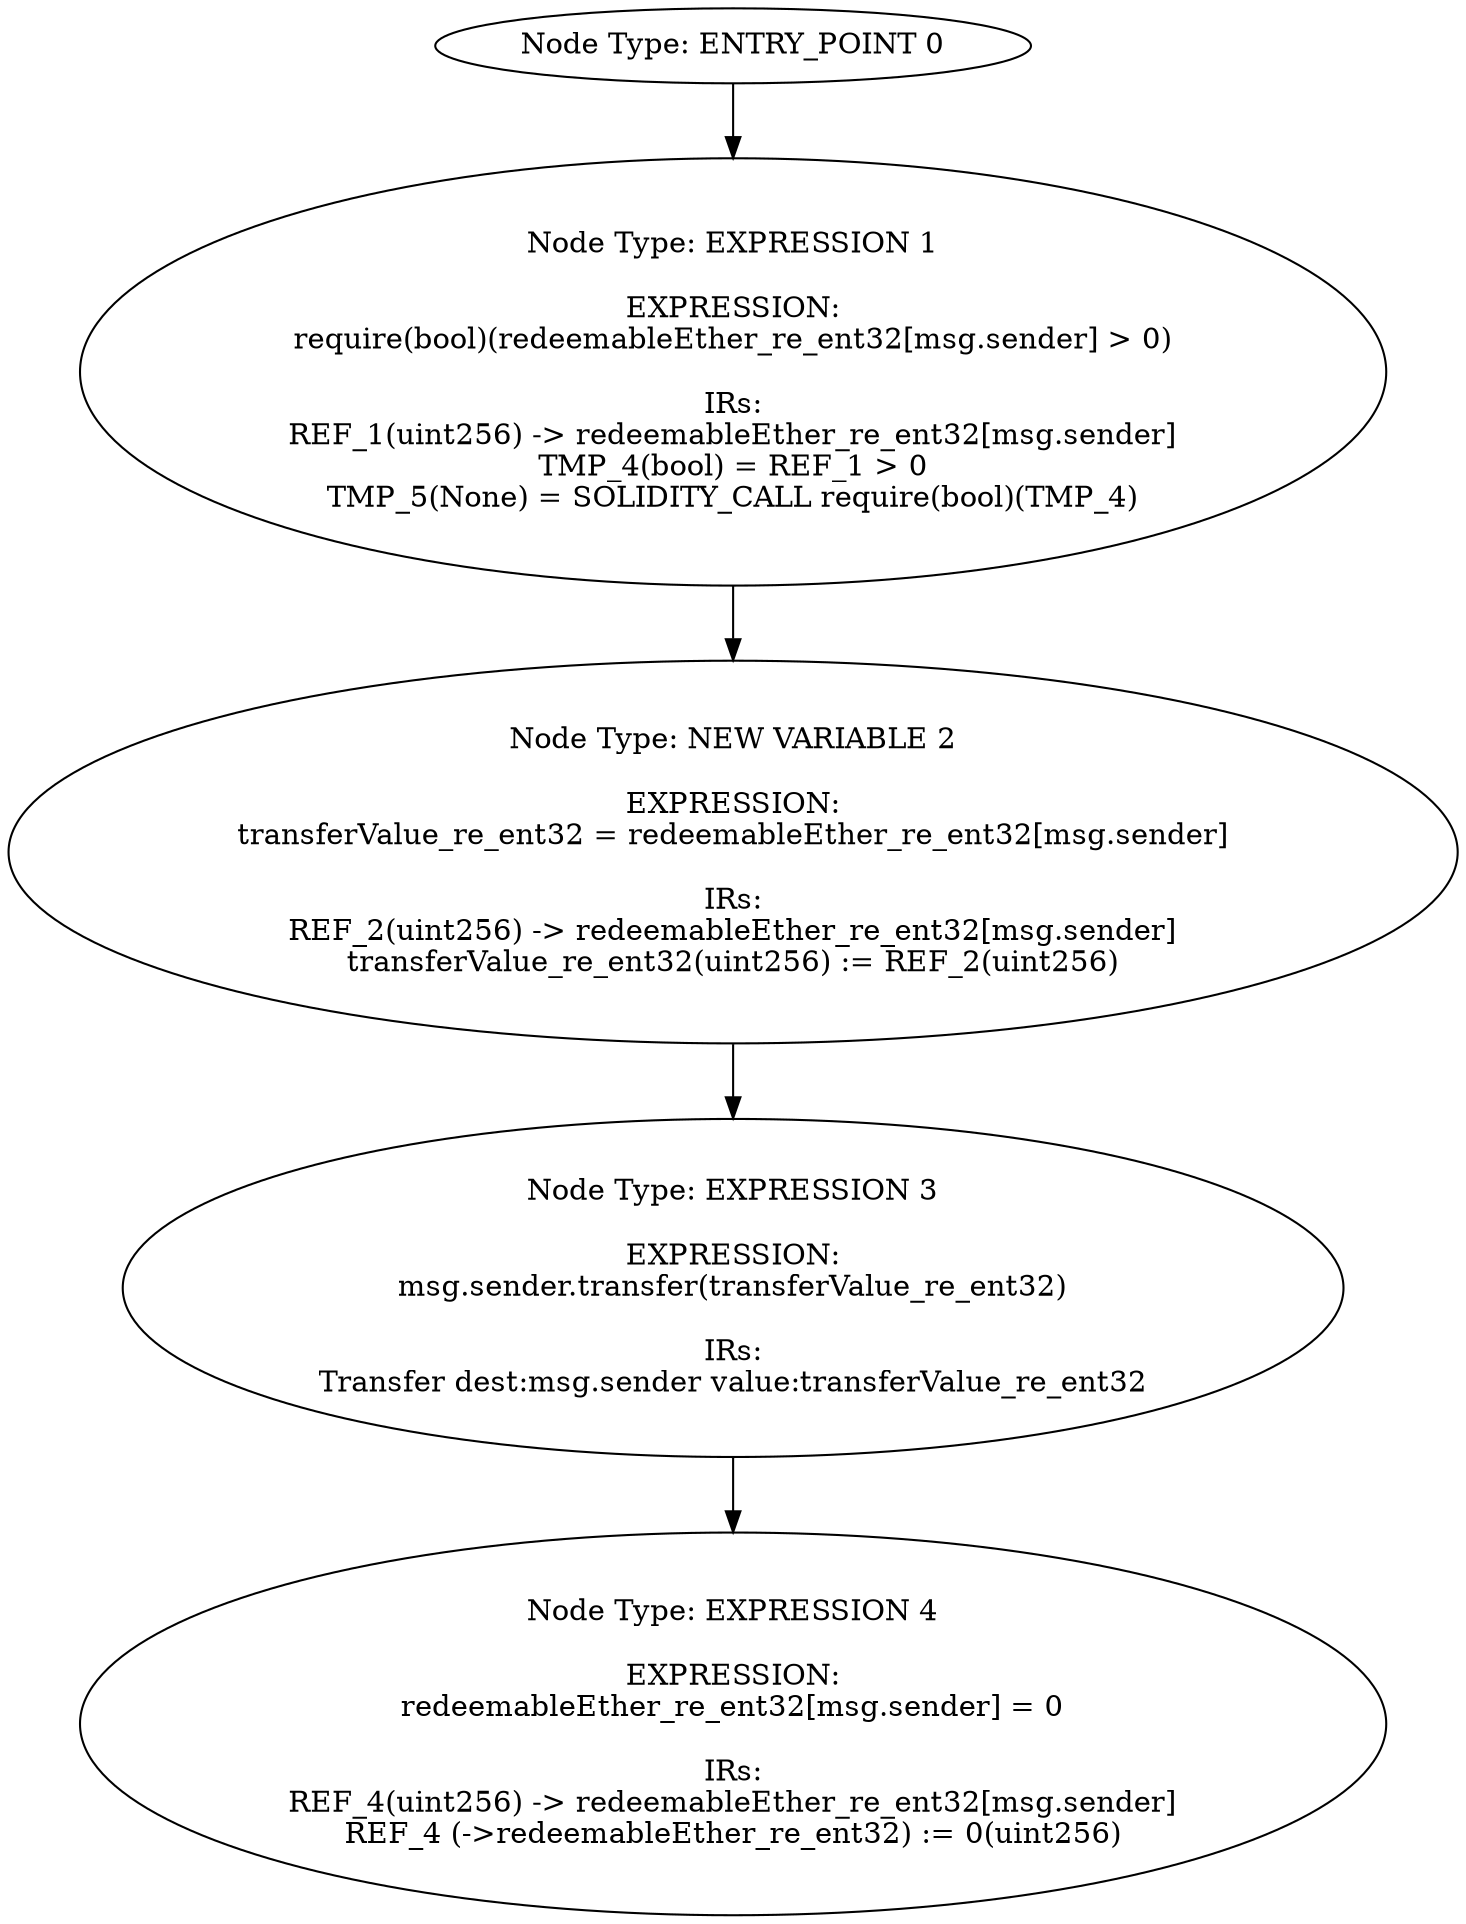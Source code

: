 digraph{
0[label="Node Type: ENTRY_POINT 0
"];
0->1;
1[label="Node Type: EXPRESSION 1

EXPRESSION:
require(bool)(redeemableEther_re_ent32[msg.sender] > 0)

IRs:
REF_1(uint256) -> redeemableEther_re_ent32[msg.sender]
TMP_4(bool) = REF_1 > 0
TMP_5(None) = SOLIDITY_CALL require(bool)(TMP_4)"];
1->2;
2[label="Node Type: NEW VARIABLE 2

EXPRESSION:
transferValue_re_ent32 = redeemableEther_re_ent32[msg.sender]

IRs:
REF_2(uint256) -> redeemableEther_re_ent32[msg.sender]
transferValue_re_ent32(uint256) := REF_2(uint256)"];
2->3;
3[label="Node Type: EXPRESSION 3

EXPRESSION:
msg.sender.transfer(transferValue_re_ent32)

IRs:
Transfer dest:msg.sender value:transferValue_re_ent32"];
3->4;
4[label="Node Type: EXPRESSION 4

EXPRESSION:
redeemableEther_re_ent32[msg.sender] = 0

IRs:
REF_4(uint256) -> redeemableEther_re_ent32[msg.sender]
REF_4 (->redeemableEther_re_ent32) := 0(uint256)"];
}
